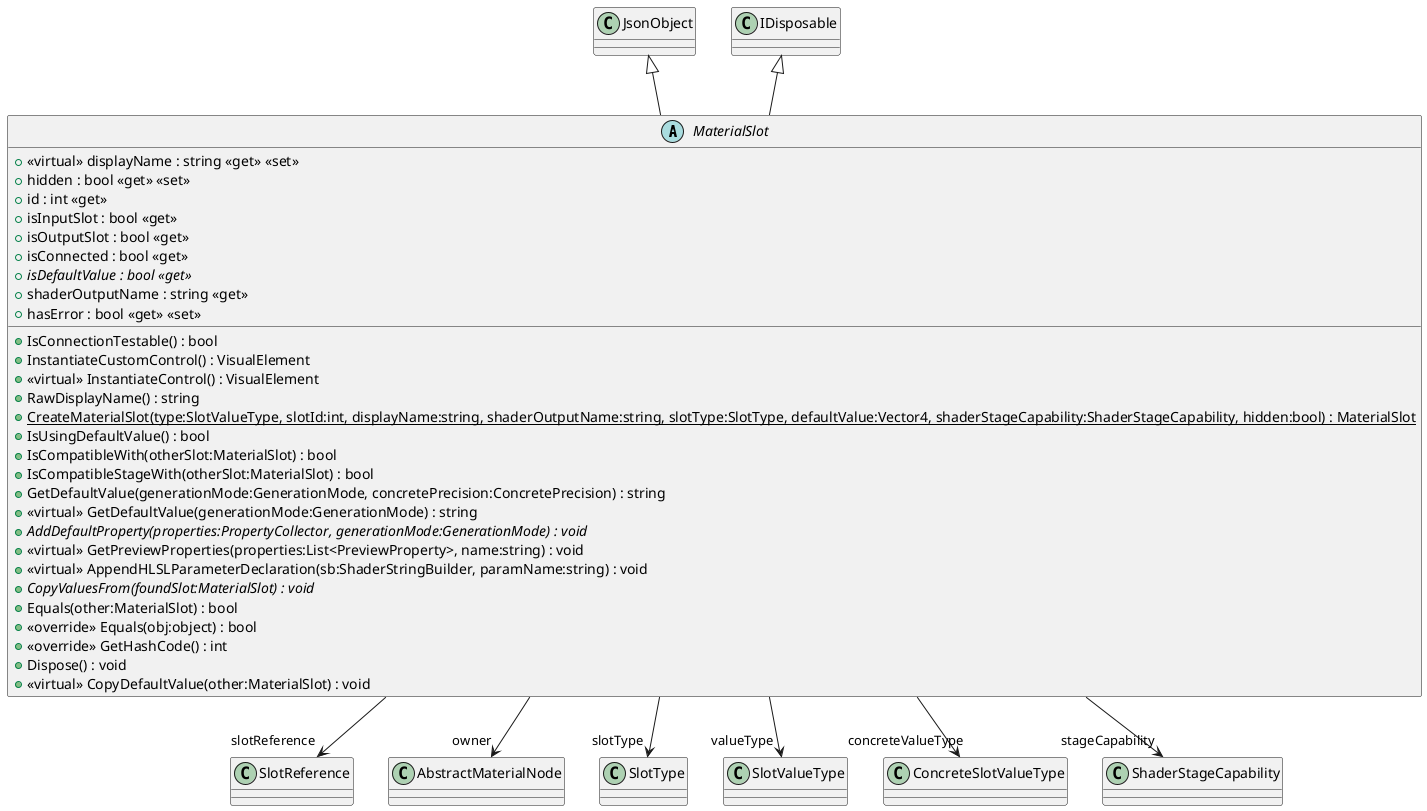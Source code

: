 @startuml
abstract class MaterialSlot {
    + IsConnectionTestable() : bool
    + InstantiateCustomControl() : VisualElement
    + <<virtual>> InstantiateControl() : VisualElement
    + <<virtual>> displayName : string <<get>> <<set>>
    + RawDisplayName() : string
    + {static} CreateMaterialSlot(type:SlotValueType, slotId:int, displayName:string, shaderOutputName:string, slotType:SlotType, defaultValue:Vector4, shaderStageCapability:ShaderStageCapability, hidden:bool) : MaterialSlot
    + hidden : bool <<get>> <<set>>
    + id : int <<get>>
    + isInputSlot : bool <<get>>
    + isOutputSlot : bool <<get>>
    + isConnected : bool <<get>>
    + {abstract} isDefaultValue : bool <<get>>
    + shaderOutputName : string <<get>>
    + hasError : bool <<get>> <<set>>
    + IsUsingDefaultValue() : bool
    + IsCompatibleWith(otherSlot:MaterialSlot) : bool
    + IsCompatibleStageWith(otherSlot:MaterialSlot) : bool
    + GetDefaultValue(generationMode:GenerationMode, concretePrecision:ConcretePrecision) : string
    + <<virtual>> GetDefaultValue(generationMode:GenerationMode) : string
    + {abstract} AddDefaultProperty(properties:PropertyCollector, generationMode:GenerationMode) : void
    + <<virtual>> GetPreviewProperties(properties:List<PreviewProperty>, name:string) : void
    + <<virtual>> AppendHLSLParameterDeclaration(sb:ShaderStringBuilder, paramName:string) : void
    + {abstract} CopyValuesFrom(foundSlot:MaterialSlot) : void
    + Equals(other:MaterialSlot) : bool
    + <<override>> Equals(obj:object) : bool
    + <<override>> GetHashCode() : int
    + Dispose() : void
    + <<virtual>> CopyDefaultValue(other:MaterialSlot) : void
}
JsonObject <|-- MaterialSlot
IDisposable <|-- MaterialSlot
MaterialSlot --> "slotReference" SlotReference
MaterialSlot --> "owner" AbstractMaterialNode
MaterialSlot --> "slotType" SlotType
MaterialSlot --> "valueType" SlotValueType
MaterialSlot --> "concreteValueType" ConcreteSlotValueType
MaterialSlot --> "stageCapability" ShaderStageCapability
@enduml
